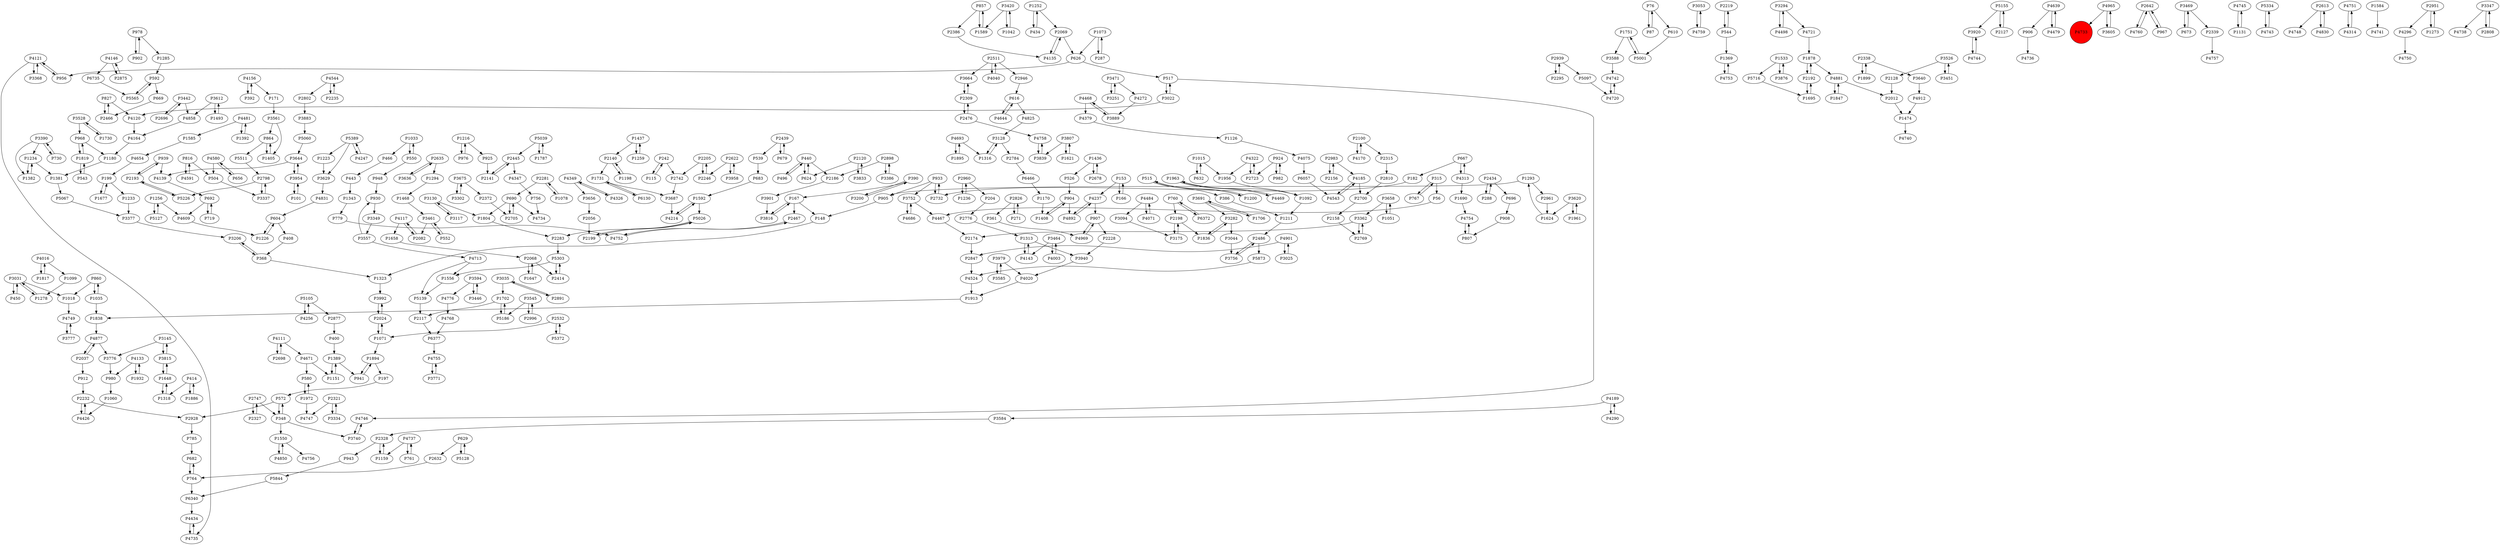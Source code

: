 digraph {
	P3031 -> P1278
	P5873 -> P4524
	P1211 -> P2486
	P4133 -> P1932
	P3588 -> P4742
	P517 -> P4746
	P807 -> P4754
	P2928 -> P785
	P3053 -> P4759
	P1256 -> P5127
	P4877 -> P2037
	P2328 -> P1159
	P2219 -> P544
	P3294 -> P4498
	P667 -> P182
	P816 -> P4591
	P760 -> P2198
	P368 -> P1323
	P5303 -> P1556
	P2802 -> P3883
	P2696 -> P3442
	P2037 -> P912
	P4468 -> P4379
	P4143 -> P1313
	P1702 -> P5186
	P3031 -> P1018
	P1731 -> P3687
	P3992 -> P2024
	P1437 -> P2140
	P2961 -> P1624
	P3130 -> P1804
	P4654 -> P199
	P3282 -> P3044
	P504 -> P3337
	P3958 -> P2622
	P3175 -> P2198
	P4075 -> P6057
	P2327 -> P2747
	P939 -> P2193
	P242 -> P2742
	P3777 -> P4749
	P907 -> P2228
	P816 -> P504
	P3117 -> P3130
	P167 -> P148
	P604 -> P1226
	P4776 -> P4768
	P3691 -> P3282
	P3620 -> P1624
	P4426 -> P2232
	P3282 -> P1836
	P779 -> P4752
	P5155 -> P3920
	P1252 -> P434
	P242 -> P115
	P515 -> P386
	P4020 -> P1913
	P2141 -> P2445
	P4639 -> P906
	P4965 -> P4733
	P3954 -> P101
	P2747 -> P2327
	P5060 -> P3644
	P592 -> P5565
	P1018 -> P4749
	P1234 -> P1381
	P2700 -> P2158
	P4825 -> P3128
	P756 -> P4734
	P3658 -> P3362
	P1033 -> P466
	P905 -> P148
	P4349 -> P3656
	P4544 -> P2802
	P696 -> P908
	P3302 -> P3675
	P3362 -> P2769
	P3883 -> P5060
	P1894 -> P197
	P2295 -> P2939
	P2056 -> P2199
	P2232 -> P2928
	P3461 -> P552
	P1092 -> P1211
	P5039 -> P1787
	P2642 -> P4760
	P3526 -> P2128
	P3528 -> P968
	P1216 -> P976
	P3464 -> P4003
	P1731 -> P6130
	P4237 -> P4892
	P1389 -> P1151
	P2439 -> P539
	P1200 -> P515
	P2321 -> P4747
	P408 -> P368
	P4189 -> P3584
	P3954 -> P3644
	P626 -> P517
	P2705 -> P690
	P199 -> P1677
	P1961 -> P3620
	P2339 -> P4757
	P3776 -> P980
	P4745 -> P1131
	P827 -> P2466
	P440 -> P496
	P3022 -> P4120
	P1963 -> P4469
	P348 -> P1550
	P5844 -> P6340
	P3620 -> P1961
	P827 -> P4120
	P5097 -> P4720
	P414 -> P1318
	P924 -> P2723
	P4755 -> P3771
	P3664 -> P2309
	P1493 -> P3612
	P361 -> P4969
	P933 -> P3752
	P982 -> P924
	P4117 -> P2082
	P1878 -> P2192
	P4349 -> P4326
	P4737 -> P761
	P2532 -> P5372
	P4290 -> P4189
	P1706 -> P3691
	P4120 -> P4164
	P2120 -> P624
	P3545 -> P2996
	P4256 -> P5105
	P2198 -> P1836
	P1658 -> P2068
	P3691 -> P1706
	P912 -> P2232
	P3644 -> P3954
	P2198 -> P3175
	P1677 -> P199
	P2192 -> P1695
	P1956 -> P1092
	P864 -> P5511
	P4237 -> P907
	P2511 -> P4040
	P4214 -> P1592
	P4760 -> P2642
	P1099 -> P1278
	P1071 -> P1894
	P1216 -> P925
	P5716 -> P1695
	P526 -> P904
	P3094 -> P3175
	P390 -> P167
	P5334 -> P4743
	P1042 -> P3420
	P3557 -> P930
	P592 -> P669
	P4735 -> P4434
	P1278 -> P3031
	P860 -> P1035
	P626 -> P956
	P5026 -> P2199
	P4481 -> P1585
	P5226 -> P2193
	P496 -> P440
	P4484 -> P4071
	P2826 -> P271
	P3442 -> P4858
	P2960 -> P1236
	P1259 -> P1437
	P4693 -> P1316
	P2635 -> P3636
	P4644 -> P616
	P4524 -> P1913
	P101 -> P3954
	P4544 -> P2235
	P3640 -> P4912
	P3526 -> P3451
	P2445 -> P4347
	P2445 -> P2141
	P857 -> P1589
	P1836 -> P3282
	P2613 -> P4748
	P2798 -> P3337
	P2476 -> P4758
	P3889 -> P4468
	P4850 -> P1550
	P2769 -> P3362
	P629 -> P2632
	P1963 -> P1092
	P4139 -> P692
	P3442 -> P2696
	P904 -> P1408
	P1468 -> P3461
	P860 -> P1018
	P1316 -> P3128
	P4751 -> P4314
	P767 -> P315
	P3251 -> P3471
	P1051 -> P3658
	P5511 -> P2798
	P1381 -> P5067
	P5155 -> P2127
	P3464 -> P4143
	P1223 -> P3629
	P4498 -> P3294
	P2486 -> P3756
	P3979 -> P3585
	P1751 -> P3588
	P5372 -> P2532
	P2205 -> P2246
	P2486 -> P5873
	P5067 -> P3377
	P4170 -> P2100
	P616 -> P4644
	P3420 -> P1042
	P4831 -> P604
	P1234 -> P1382
	P3528 -> P1730
	P4713 -> P1556
	P1436 -> P526
	P3594 -> P3446
	P4313 -> P1690
	P930 -> P3349
	P1131 -> P4745
	P4693 -> P1895
	P4752 -> P2467
	P2466 -> P827
	P2069 -> P626
	P2946 -> P616
	P2776 -> P1313
	P902 -> P978
	P1382 -> P1234
	P2156 -> P2983
	P1060 -> P4426
	P1932 -> P4133
	P667 -> P4313
	P87 -> P76
	P924 -> P982
	P2622 -> P2246
	P2037 -> P4877
	P3585 -> P3979
	P6735 -> P5565
	P4313 -> P667
	P2898 -> P2186
	P1405 -> P864
	P2192 -> P1878
	P669 -> P2466
	P3839 -> P4758
	P580 -> P1972
	P271 -> P2826
	P515 -> P1200
	P288 -> P2434
	P907 -> P4969
	P3200 -> P390
	P904 -> P4892
	P1817 -> P4016
	P4744 -> P3920
	P2898 -> P3386
	P2140 -> P1198
	P4749 -> P3777
	P2622 -> P3958
	P4591 -> P816
	P1972 -> P4747
	P3807 -> P1621
	P4185 -> P4543
	P2810 -> P2700
	P1252 -> P2069
	P3390 -> P1234
	P440 -> P624
	P1293 -> P2961
	P315 -> P56
	P3044 -> P3756
	P5105 -> P2877
	P171 -> P3561
	P730 -> P3390
	P4759 -> P3053
	P4858 -> P4164
	P3658 -> P1051
	P5105 -> P4256
	P2127 -> P5155
	P1285 -> P592
	P1584 -> P4741
	P3612 -> P1493
	P1256 -> P4609
	P692 -> P4609
	P5389 -> P1223
	P1589 -> P857
	P4185 -> P2700
	P1474 -> P4740
	P610 -> P5001
	P4133 -> P980
	P392 -> P4156
	P624 -> P440
	P2246 -> P2205
	P550 -> P948
	P4135 -> P2069
	P2747 -> P348
	P4830 -> P2613
	P4609 -> P1226
	P4296 -> P4750
	P3334 -> P2321
	P2120 -> P3833
	P2951 -> P4296
	P1533 -> P5716
	P1819 -> P968
	P2635 -> P1294
	P153 -> P166
	P390 -> P3200
	P348 -> P572
	P2826 -> P361
	P4016 -> P1099
	P3386 -> P2898
	P1895 -> P4693
	P2532 -> P1071
	P552 -> P3461
	P1751 -> P5001
	P2632 -> P764
	P6372 -> P760
	P1236 -> P2960
	P3979 -> P4020
	P3035 -> P2891
	P939 -> P4139
	P2283 -> P5303
	P5128 -> P629
	P572 -> P348
	P550 -> P1033
	P761 -> P4737
	P4003 -> P3464
	P2847 -> P4524
	P673 -> P3469
	P4892 -> P4237
	P4881 -> P1847
	P1073 -> P287
	P3833 -> P2120
	P4543 -> P4185
	P1294 -> P1468
	P3752 -> P4686
	P4686 -> P3752
	P115 -> P242
	P3594 -> P4776
	P3471 -> P4272
	P3390 -> P730
	P3031 -> P450
	P543 -> P1819
	P2100 -> P4170
	P3130 -> P3117
	P3145 -> P3776
	P857 -> P2386
	P4742 -> P4720
	P1180 -> P1381
	P1318 -> P1648
	P1847 -> P4881
	P764 -> P682
	P3451 -> P3526
	P2511 -> P2946
	P3771 -> P4755
	P632 -> P1015
	P3940 -> P4020
	P2199 -> P5026
	P3469 -> P673
	P400 -> P1389
	P4164 -> P1180
	P1437 -> P1259
	P3362 -> P2174
	P1886 -> P414
	P197 -> P572
	P1838 -> P4877
	P386 -> P1211
	P3545 -> P5186
	P2281 -> P1078
	P2434 -> P696
	P3815 -> P1648
	P1647 -> P2068
	P690 -> P1804
	P2983 -> P4185
	P1015 -> P1956
	P4146 -> P2875
	P2386 -> P4135
	P5039 -> P2445
	P434 -> P1252
	P943 -> P5844
	P4379 -> P1126
	P1556 -> P5139
	P3145 -> P3815
	P5127 -> P1256
	P3687 -> P4214
	P864 -> P1405
	P3035 -> P1702
	P2372 -> P2705
	P544 -> P1369
	P3022 -> P517
	P1804 -> P2283
	P1787 -> P5039
	P4247 -> P5389
	P4322 -> P1956
	P4314 -> P4751
	P2439 -> P679
	P1170 -> P1408
	P1159 -> P2328
	P933 -> P2732
	P2024 -> P3992
	P1035 -> P860
	P2939 -> P2295
	P2996 -> P3545
	P2193 -> P939
	P4877 -> P3776
	P1648 -> P1318
	P3128 -> P1316
	P368 -> P3206
	P76 -> P87
	P3752 -> P4467
	P6466 -> P1170
	P3557 -> P4713
	P1126 -> P4075
	P968 -> P1180
	P629 -> P5128
	P4121 -> P4735
	P3420 -> P1589
	P2742 -> P3687
	P3815 -> P3145
	P4111 -> P2698
	P1226 -> P604
	P1695 -> P2192
	P4484 -> P3094
	P2309 -> P3664
	P3337 -> P2798
	P683 -> P1592
	P1408 -> P904
	P4016 -> P1817
	P5026 -> P2283
	P2328 -> P943
	P2951 -> P1273
	P2467 -> P4752
	P3294 -> P4721
	P1313 -> P4143
	P199 -> P1233
	P1293 -> P905
	P1198 -> P2140
	P764 -> P6340
	P616 -> P4825
	P2698 -> P4111
	P4580 -> P504
	P3605 -> P4965
	P315 -> P767
	P153 -> P4237
	P2798 -> P5226
	P5303 -> P2414
	P978 -> P902
	P2309 -> P2476
	P5186 -> P1702
	P682 -> P764
	P4768 -> P6377
	P3377 -> P3206
	P4189 -> P4290
	P978 -> P1285
	P2205 -> P2742
	P3675 -> P3302
	P4071 -> P4484
	P2068 -> P2414
	P2158 -> P2769
	P4326 -> P4349
	P1033 -> P550
	P2228 -> P3940
	P1436 -> P2678
	P3471 -> P3251
	P348 -> P3740
	P3025 -> P4901
	P2174 -> P2847
	P2082 -> P4117
	P2117 -> P6377
	P1899 -> P2338
	P4322 -> P2723
	P2877 -> P400
	P692 -> P719
	P656 -> P4580
	P544 -> P2219
	P4272 -> P3889
	P148 -> P1323
	P443 -> P1343
	P760 -> P6372
	P2338 -> P3640
	P1624 -> P1293
	P948 -> P930
	P4156 -> P392
	P76 -> P610
	P1592 -> P4214
	P167 -> P3816
	P1313 -> P3940
	P4746 -> P3740
	P1550 -> P4756
	P3561 -> P1405
	P2012 -> P1474
	P1550 -> P4850
	P908 -> P807
	P1369 -> P4753
	P3756 -> P2486
	P2983 -> P2156
	P2024 -> P1071
	P5565 -> P592
	P1533 -> P3876
	P1878 -> P4881
	P3347 -> P4738
	P1015 -> P632
	P3636 -> P2635
	P287 -> P1073
	P3469 -> P2339
	P2808 -> P3347
	P4468 -> P3889
	P4753 -> P1369
	P1585 -> P4654
	P4743 -> P5334
	P3901 -> P3816
	P3644 -> P4139
	P2232 -> P4426
	P539 -> P683
	P4754 -> P807
	P5389 -> P4247
	P3675 -> P2372
	P2100 -> P2315
	P1690 -> P4754
	P3740 -> P4746
	P690 -> P2705
	P1233 -> P3377
	P2723 -> P4322
	P5389 -> P3629
	P3347 -> P2808
	P3561 -> P864
	P2414 -> P5303
	P1972 -> P580
	P1592 -> P5026
	P1323 -> P3992
	P5139 -> P2117
	P4671 -> P1151
	P3612 -> P4858
	P3368 -> P4121
	P6130 -> P1731
	P1648 -> P3815
	P1392 -> P4481
	P967 -> P2642
	P2678 -> P1436
	P3461 -> P2082
	P466 -> P443
	P4121 -> P3368
	P4121 -> P956
	P690 -> P4734
	P3206 -> P368
	P4481 -> P1392
	P3584 -> P2328
	P1151 -> P1389
	P1819 -> P543
	P1071 -> P2024
	P2193 -> P5226
	P2784 -> P6466
	P3128 -> P2784
	P3876 -> P1533
	P4111 -> P4671
	P414 -> P1886
	P4671 -> P580
	P3816 -> P167
	P2068 -> P1647
	P4040 -> P2511
	P3629 -> P4831
	P968 -> P1819
	P4146 -> P6735
	P2476 -> P2309
	P2321 -> P3334
	P4901 -> P2847
	P2511 -> P3664
	P6340 -> P4434
	P1894 -> P941
	P1273 -> P2951
	P4912 -> P1474
	P933 -> P905
	P4965 -> P3605
	P167 -> P2467
	P2939 -> P5097
	P4639 -> P4479
	P4347 -> P756
	P2960 -> P204
	P182 -> P2732
	P2875 -> P4146
	P450 -> P3031
	P4434 -> P4735
	P3446 -> P3594
	P1702 -> P2117
	P1035 -> P1838
	P4901 -> P3025
	P3349 -> P3557
	P980 -> P1060
	P719 -> P692
	P4479 -> P4639
	P4117 -> P1658
	P976 -> P1216
	P2434 -> P288
	P6377 -> P4755
	P1343 -> P779
	P5001 -> P1751
	P925 -> P2141
	P4881 -> P2012
	P56 -> P4467
	P2235 -> P4544
	P4713 -> P5139
	P166 -> P153
	P517 -> P3022
	P4156 -> P171
	P2140 -> P1731
	P679 -> P2439
	P572 -> P2928
	P3390 -> P1382
	P1389 -> P941
	P4737 -> P1159
	P3920 -> P4744
	P4720 -> P4742
	P4721 -> P1878
	P2338 -> P1899
	P440 -> P2186
	P956 -> P4121
	P3656 -> P2056
	P604 -> P408
	P2891 -> P3035
	P204 -> P2776
	P2186 -> P3901
	P1078 -> P2281
	P4580 -> P656
	P2069 -> P4135
	P2642 -> P967
	P2315 -> P2810
	P1621 -> P3807
	P1730 -> P3528
	P4469 -> P1963
	P785 -> P682
	P4758 -> P3839
	P2281 -> P690
	P2613 -> P4830
	P941 -> P1894
	P1073 -> P626
	P6057 -> P4543
	P2128 -> P2012
	P4969 -> P907
	P2732 -> P933
	P1913 -> P1838
	P4467 -> P2174
	P906 -> P4736
	P3807 -> P3839
	P4733 [shape=circle]
	P4733 [style=filled]
	P4733 [fillcolor=red]
}